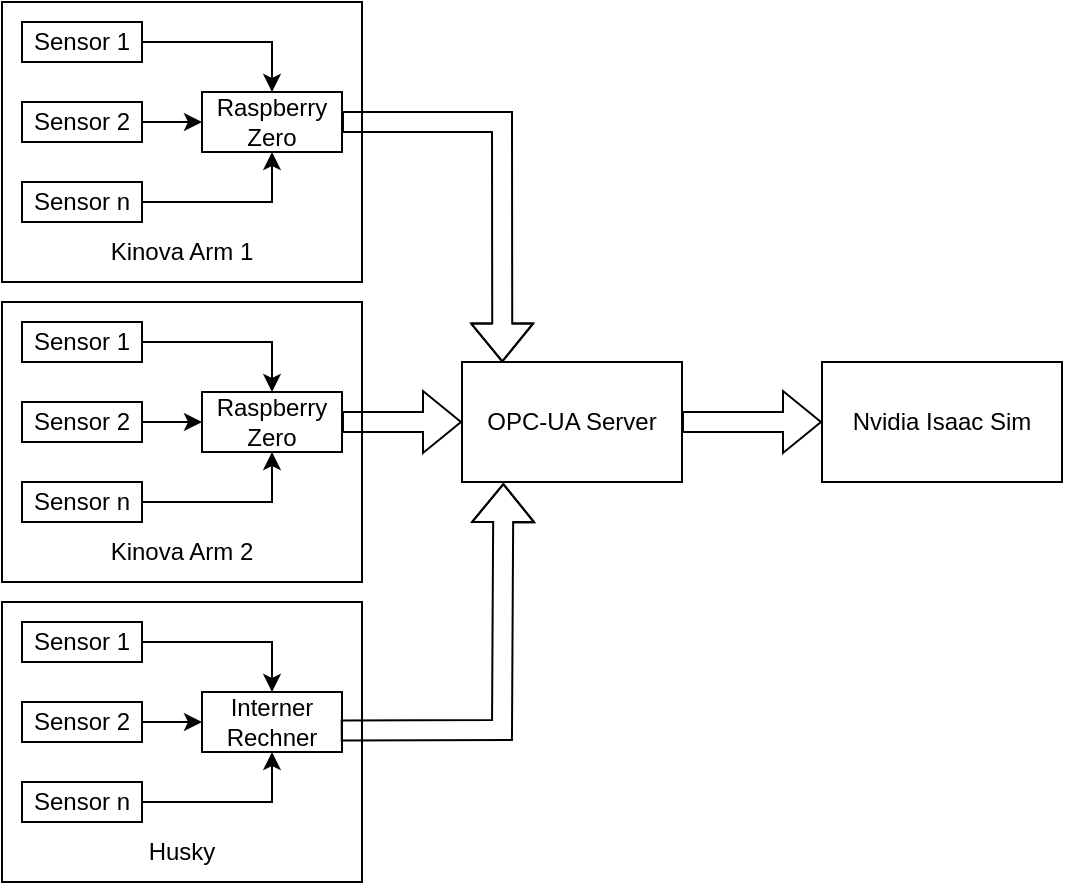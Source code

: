 <mxfile version="21.8.0" type="github">
  <diagram name="Page-1" id="Ken90fRENR_DKgnEPoyX">
    <mxGraphModel dx="844" dy="545" grid="1" gridSize="10" guides="1" tooltips="1" connect="1" arrows="1" fold="1" page="1" pageScale="1" pageWidth="850" pageHeight="1100" math="0" shadow="0">
      <root>
        <mxCell id="0" />
        <mxCell id="1" parent="0" />
        <mxCell id="2kf7gk5V1LucMpKT2yhE-8" value="" style="rounded=0;whiteSpace=wrap;html=1;" vertex="1" parent="1">
          <mxGeometry x="110" y="70" width="180" height="140" as="geometry" />
        </mxCell>
        <mxCell id="2kf7gk5V1LucMpKT2yhE-6" value="" style="edgeStyle=orthogonalEdgeStyle;rounded=0;orthogonalLoop=1;jettySize=auto;html=1;" edge="1" parent="1" source="2kf7gk5V1LucMpKT2yhE-1" target="2kf7gk5V1LucMpKT2yhE-4">
          <mxGeometry relative="1" as="geometry" />
        </mxCell>
        <mxCell id="2kf7gk5V1LucMpKT2yhE-1" value="Sensor 1" style="rounded=0;whiteSpace=wrap;html=1;" vertex="1" parent="1">
          <mxGeometry x="120" y="80" width="60" height="20" as="geometry" />
        </mxCell>
        <mxCell id="2kf7gk5V1LucMpKT2yhE-5" value="" style="edgeStyle=orthogonalEdgeStyle;rounded=0;orthogonalLoop=1;jettySize=auto;html=1;" edge="1" parent="1" source="2kf7gk5V1LucMpKT2yhE-2" target="2kf7gk5V1LucMpKT2yhE-4">
          <mxGeometry relative="1" as="geometry" />
        </mxCell>
        <mxCell id="2kf7gk5V1LucMpKT2yhE-2" value="Sensor 2" style="rounded=0;whiteSpace=wrap;html=1;" vertex="1" parent="1">
          <mxGeometry x="120" y="120" width="60" height="20" as="geometry" />
        </mxCell>
        <mxCell id="2kf7gk5V1LucMpKT2yhE-7" value="" style="edgeStyle=orthogonalEdgeStyle;rounded=0;orthogonalLoop=1;jettySize=auto;html=1;" edge="1" parent="1" source="2kf7gk5V1LucMpKT2yhE-3" target="2kf7gk5V1LucMpKT2yhE-4">
          <mxGeometry relative="1" as="geometry" />
        </mxCell>
        <mxCell id="2kf7gk5V1LucMpKT2yhE-3" value="Sensor n" style="rounded=0;whiteSpace=wrap;html=1;" vertex="1" parent="1">
          <mxGeometry x="120" y="160" width="60" height="20" as="geometry" />
        </mxCell>
        <mxCell id="2kf7gk5V1LucMpKT2yhE-4" value="Raspberry Zero" style="rounded=0;whiteSpace=wrap;html=1;" vertex="1" parent="1">
          <mxGeometry x="210" y="115" width="70" height="30" as="geometry" />
        </mxCell>
        <mxCell id="2kf7gk5V1LucMpKT2yhE-9" value="Kinova Arm 1" style="text;html=1;strokeColor=none;fillColor=none;align=center;verticalAlign=middle;whiteSpace=wrap;rounded=0;" vertex="1" parent="1">
          <mxGeometry x="160" y="180" width="80" height="30" as="geometry" />
        </mxCell>
        <mxCell id="2kf7gk5V1LucMpKT2yhE-10" value="" style="rounded=0;whiteSpace=wrap;html=1;" vertex="1" parent="1">
          <mxGeometry x="110" y="220" width="180" height="140" as="geometry" />
        </mxCell>
        <mxCell id="2kf7gk5V1LucMpKT2yhE-11" value="" style="edgeStyle=orthogonalEdgeStyle;rounded=0;orthogonalLoop=1;jettySize=auto;html=1;" edge="1" parent="1" source="2kf7gk5V1LucMpKT2yhE-12" target="2kf7gk5V1LucMpKT2yhE-17">
          <mxGeometry relative="1" as="geometry" />
        </mxCell>
        <mxCell id="2kf7gk5V1LucMpKT2yhE-12" value="Sensor 1" style="rounded=0;whiteSpace=wrap;html=1;" vertex="1" parent="1">
          <mxGeometry x="120" y="230" width="60" height="20" as="geometry" />
        </mxCell>
        <mxCell id="2kf7gk5V1LucMpKT2yhE-13" value="" style="edgeStyle=orthogonalEdgeStyle;rounded=0;orthogonalLoop=1;jettySize=auto;html=1;" edge="1" parent="1" source="2kf7gk5V1LucMpKT2yhE-14" target="2kf7gk5V1LucMpKT2yhE-17">
          <mxGeometry relative="1" as="geometry" />
        </mxCell>
        <mxCell id="2kf7gk5V1LucMpKT2yhE-14" value="Sensor 2" style="rounded=0;whiteSpace=wrap;html=1;" vertex="1" parent="1">
          <mxGeometry x="120" y="270" width="60" height="20" as="geometry" />
        </mxCell>
        <mxCell id="2kf7gk5V1LucMpKT2yhE-15" value="" style="edgeStyle=orthogonalEdgeStyle;rounded=0;orthogonalLoop=1;jettySize=auto;html=1;" edge="1" parent="1" source="2kf7gk5V1LucMpKT2yhE-16" target="2kf7gk5V1LucMpKT2yhE-17">
          <mxGeometry relative="1" as="geometry" />
        </mxCell>
        <mxCell id="2kf7gk5V1LucMpKT2yhE-16" value="Sensor n" style="rounded=0;whiteSpace=wrap;html=1;" vertex="1" parent="1">
          <mxGeometry x="120" y="310" width="60" height="20" as="geometry" />
        </mxCell>
        <mxCell id="2kf7gk5V1LucMpKT2yhE-17" value="Raspberry Zero" style="rounded=0;whiteSpace=wrap;html=1;" vertex="1" parent="1">
          <mxGeometry x="210" y="265" width="70" height="30" as="geometry" />
        </mxCell>
        <mxCell id="2kf7gk5V1LucMpKT2yhE-18" value="Kinova Arm 2" style="text;html=1;strokeColor=none;fillColor=none;align=center;verticalAlign=middle;whiteSpace=wrap;rounded=0;" vertex="1" parent="1">
          <mxGeometry x="160" y="330" width="80" height="30" as="geometry" />
        </mxCell>
        <mxCell id="2kf7gk5V1LucMpKT2yhE-28" value="" style="rounded=0;whiteSpace=wrap;html=1;" vertex="1" parent="1">
          <mxGeometry x="110" y="370" width="180" height="140" as="geometry" />
        </mxCell>
        <mxCell id="2kf7gk5V1LucMpKT2yhE-29" value="" style="edgeStyle=orthogonalEdgeStyle;rounded=0;orthogonalLoop=1;jettySize=auto;html=1;" edge="1" parent="1" source="2kf7gk5V1LucMpKT2yhE-30" target="2kf7gk5V1LucMpKT2yhE-35">
          <mxGeometry relative="1" as="geometry" />
        </mxCell>
        <mxCell id="2kf7gk5V1LucMpKT2yhE-30" value="Sensor 1" style="rounded=0;whiteSpace=wrap;html=1;" vertex="1" parent="1">
          <mxGeometry x="120" y="380" width="60" height="20" as="geometry" />
        </mxCell>
        <mxCell id="2kf7gk5V1LucMpKT2yhE-31" value="" style="edgeStyle=orthogonalEdgeStyle;rounded=0;orthogonalLoop=1;jettySize=auto;html=1;" edge="1" parent="1" source="2kf7gk5V1LucMpKT2yhE-32" target="2kf7gk5V1LucMpKT2yhE-35">
          <mxGeometry relative="1" as="geometry" />
        </mxCell>
        <mxCell id="2kf7gk5V1LucMpKT2yhE-32" value="Sensor 2" style="rounded=0;whiteSpace=wrap;html=1;" vertex="1" parent="1">
          <mxGeometry x="120" y="420" width="60" height="20" as="geometry" />
        </mxCell>
        <mxCell id="2kf7gk5V1LucMpKT2yhE-33" value="" style="edgeStyle=orthogonalEdgeStyle;rounded=0;orthogonalLoop=1;jettySize=auto;html=1;" edge="1" parent="1" source="2kf7gk5V1LucMpKT2yhE-34" target="2kf7gk5V1LucMpKT2yhE-35">
          <mxGeometry relative="1" as="geometry" />
        </mxCell>
        <mxCell id="2kf7gk5V1LucMpKT2yhE-34" value="Sensor n" style="rounded=0;whiteSpace=wrap;html=1;" vertex="1" parent="1">
          <mxGeometry x="120" y="460" width="60" height="20" as="geometry" />
        </mxCell>
        <mxCell id="2kf7gk5V1LucMpKT2yhE-35" value="Interner Rechner" style="rounded=0;whiteSpace=wrap;html=1;" vertex="1" parent="1">
          <mxGeometry x="210" y="415" width="70" height="30" as="geometry" />
        </mxCell>
        <mxCell id="2kf7gk5V1LucMpKT2yhE-36" value="Husky" style="text;html=1;strokeColor=none;fillColor=none;align=center;verticalAlign=middle;whiteSpace=wrap;rounded=0;" vertex="1" parent="1">
          <mxGeometry x="160" y="480" width="80" height="30" as="geometry" />
        </mxCell>
        <mxCell id="2kf7gk5V1LucMpKT2yhE-37" value="OPC-UA Server" style="rounded=0;whiteSpace=wrap;html=1;" vertex="1" parent="1">
          <mxGeometry x="340" y="250" width="110" height="60" as="geometry" />
        </mxCell>
        <mxCell id="2kf7gk5V1LucMpKT2yhE-39" value="" style="shape=flexArrow;endArrow=classic;html=1;rounded=0;exitX=0.991;exitY=0.641;exitDx=0;exitDy=0;exitPerimeter=0;entryX=0.188;entryY=1.009;entryDx=0;entryDy=0;entryPerimeter=0;" edge="1" parent="1" source="2kf7gk5V1LucMpKT2yhE-35" target="2kf7gk5V1LucMpKT2yhE-37">
          <mxGeometry width="50" height="50" relative="1" as="geometry">
            <mxPoint x="290" y="290" as="sourcePoint" />
            <mxPoint x="410" y="320" as="targetPoint" />
            <Array as="points">
              <mxPoint x="360" y="434" />
            </Array>
          </mxGeometry>
        </mxCell>
        <mxCell id="2kf7gk5V1LucMpKT2yhE-40" value="" style="shape=flexArrow;endArrow=classic;html=1;rounded=0;exitX=1;exitY=0.5;exitDx=0;exitDy=0;entryX=0.183;entryY=0.004;entryDx=0;entryDy=0;entryPerimeter=0;" edge="1" parent="1" source="2kf7gk5V1LucMpKT2yhE-4" target="2kf7gk5V1LucMpKT2yhE-37">
          <mxGeometry width="50" height="50" relative="1" as="geometry">
            <mxPoint x="300" y="300" as="sourcePoint" />
            <mxPoint x="360" y="230" as="targetPoint" />
            <Array as="points">
              <mxPoint x="360" y="130" />
            </Array>
          </mxGeometry>
        </mxCell>
        <mxCell id="2kf7gk5V1LucMpKT2yhE-38" value="" style="shape=flexArrow;endArrow=classic;html=1;rounded=0;entryX=0;entryY=0.5;entryDx=0;entryDy=0;exitX=1;exitY=0.5;exitDx=0;exitDy=0;" edge="1" parent="1" source="2kf7gk5V1LucMpKT2yhE-17" target="2kf7gk5V1LucMpKT2yhE-37">
          <mxGeometry width="50" height="50" relative="1" as="geometry">
            <mxPoint x="200" y="340" as="sourcePoint" />
            <mxPoint x="250" y="290" as="targetPoint" />
          </mxGeometry>
        </mxCell>
        <mxCell id="2kf7gk5V1LucMpKT2yhE-42" value="Nvidia Isaac Sim" style="rounded=0;whiteSpace=wrap;html=1;" vertex="1" parent="1">
          <mxGeometry x="520" y="250" width="120" height="60" as="geometry" />
        </mxCell>
        <mxCell id="2kf7gk5V1LucMpKT2yhE-43" value="" style="shape=flexArrow;endArrow=classic;html=1;rounded=0;exitX=1;exitY=0.5;exitDx=0;exitDy=0;entryX=0;entryY=0.5;entryDx=0;entryDy=0;" edge="1" parent="1" source="2kf7gk5V1LucMpKT2yhE-37" target="2kf7gk5V1LucMpKT2yhE-42">
          <mxGeometry width="50" height="50" relative="1" as="geometry">
            <mxPoint x="300" y="290" as="sourcePoint" />
            <mxPoint x="350" y="240" as="targetPoint" />
          </mxGeometry>
        </mxCell>
      </root>
    </mxGraphModel>
  </diagram>
</mxfile>
